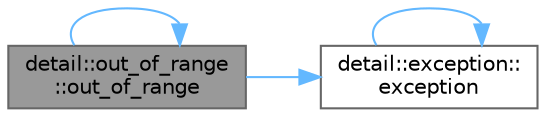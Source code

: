 digraph "detail::out_of_range::out_of_range"
{
 // LATEX_PDF_SIZE
  bgcolor="transparent";
  edge [fontname=Helvetica,fontsize=10,labelfontname=Helvetica,labelfontsize=10];
  node [fontname=Helvetica,fontsize=10,shape=box,height=0.2,width=0.4];
  rankdir="LR";
  Node1 [id="Node000001",label="detail::out_of_range\l::out_of_range",height=0.2,width=0.4,color="gray40", fillcolor="grey60", style="filled", fontcolor="black",tooltip=" "];
  Node1 -> Node2 [id="edge4_Node000001_Node000002",color="steelblue1",style="solid",tooltip=" "];
  Node2 [id="Node000002",label="detail::exception::\lexception",height=0.2,width=0.4,color="grey40", fillcolor="white", style="filled",URL="$classdetail_1_1exception.html#a528d6bc77e88490bbb84cde2222b7ff0",tooltip=" "];
  Node2 -> Node2 [id="edge5_Node000002_Node000002",color="steelblue1",style="solid",tooltip=" "];
  Node1 -> Node1 [id="edge6_Node000001_Node000001",color="steelblue1",style="solid",tooltip=" "];
}
